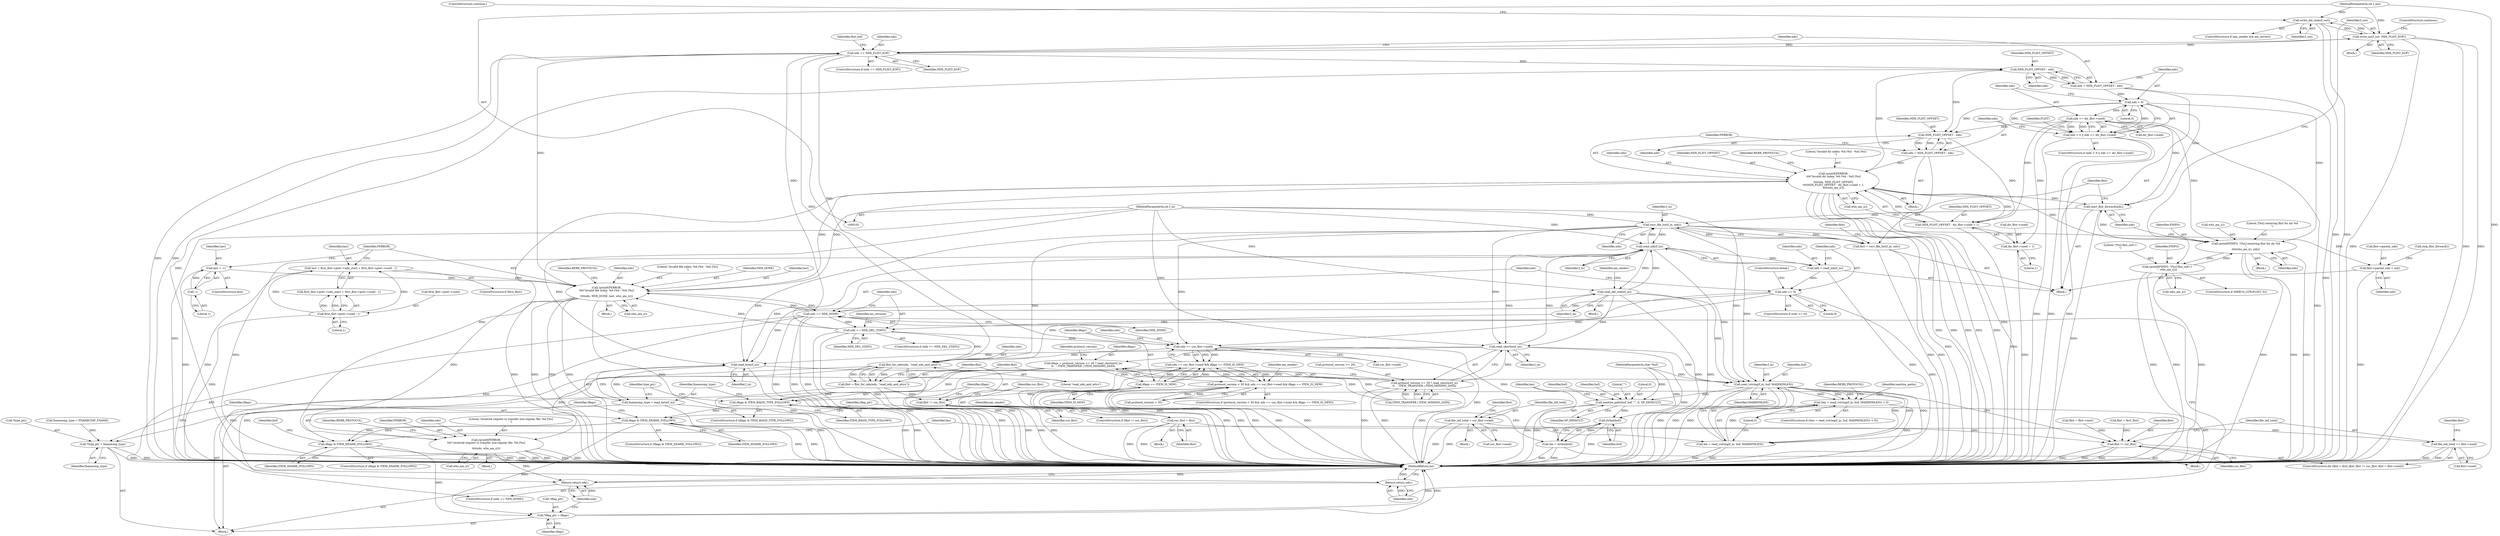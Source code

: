digraph "0_samba_70aeb5fddd1b2f8e143276f8d5a085db16c593b9@API" {
"1000151" [label="(Call,write_del_stats(f_out))"];
"1000208" [label="(Call,write_int(f_out, NDX_FLIST_EOF))"];
"1000151" [label="(Call,write_del_stats(f_out))"];
"1000104" [label="(MethodParameterIn,int f_out)"];
"1000193" [label="(Call,ndx == NDX_FLIST_EOF)"];
"1000183" [label="(Call,rprintf(FERROR,\n\t\t\t\t\"Invalid file index: %d (%d - %d) [%s]\n\",\n\t\t\t\tndx, NDX_DONE, last, who_am_i()))"];
"1000233" [label="(Call,rprintf(FERROR,\n\t\t\t\t\"Invalid dir index: %d (%d - %d) [%s]\n\",\n\t\t\t\tndx, NDX_FLIST_OFFSET,\n\t\t\t\tNDX_FLIST_OFFSET - dir_flist->used + 1,\n\t\t\t\twho_am_i()))"];
"1000228" [label="(Call,ndx = NDX_FLIST_OFFSET - ndx)"];
"1000230" [label="(Call,NDX_FLIST_OFFSET - ndx)"];
"1000214" [label="(Call,NDX_FLIST_OFFSET - ndx)"];
"1000222" [label="(Call,ndx >= dir_flist->used)"];
"1000219" [label="(Call,ndx < 0)"];
"1000212" [label="(Call,ndx = NDX_FLIST_OFFSET - ndx)"];
"1000238" [label="(Call,NDX_FLIST_OFFSET - dir_flist->used + 1)"];
"1000141" [label="(Call,ndx == NDX_DEL_STATS)"];
"1000135" [label="(Call,ndx == NDX_DONE)"];
"1000130" [label="(Call,ndx >= 0)"];
"1000125" [label="(Call,ndx = read_ndx(f_in))"];
"1000127" [label="(Call,read_ndx(f_in))"];
"1000262" [label="(Call,recv_file_list(f_in, ndx))"];
"1000103" [label="(MethodParameterIn,int f_in)"];
"1000258" [label="(Call,start_flist_forward(ndx))"];
"1000253" [label="(Call,rprintf(FINFO, \"[%s] receiving flist for dir %d\n\",\n\t\t\t\twho_am_i(), ndx))"];
"1000204" [label="(Call,rprintf(FINFO, \"[%s] flist_eof=1\n\", who_am_i()))"];
"1000277" [label="(Call,read_shortint(f_in))"];
"1000145" [label="(Call,read_del_stats(f_in))"];
"1000163" [label="(Call,last = first_flist->prev->ndx_start + first_flist->prev->used - 1)"];
"1000171" [label="(Call,first_flist->prev->used - 1)"];
"1000179" [label="(Call,last = -1)"];
"1000181" [label="(Call,-1)"];
"1000218" [label="(Call,ndx < 0 || ndx >= dir_flist->used)"];
"1000138" [label="(Return,return ndx;)"];
"1000288" [label="(Call,ndx == cur_flist->used)"];
"1000287" [label="(Call,ndx == cur_flist->used && iflags == ITEM_IS_NEW)"];
"1000283" [label="(Call,protocol_version < 30 && ndx == cur_flist->used && iflags == ITEM_IS_NEW)"];
"1000306" [label="(Call,flist_for_ndx(ndx, \"read_ndx_and_attrs\"))"];
"1000304" [label="(Call,flist = flist_for_ndx(ndx, \"read_ndx_and_attrs\"))"];
"1000310" [label="(Call,flist != cur_flist)"];
"1000314" [label="(Call,cur_flist = flist)"];
"1000329" [label="(Call,flist != cur_flist)"];
"1000398" [label="(Call,rprintf(FERROR,\n\t\t\t\t\"received request to transfer non-regular file: %d [%s]\n\",\n\t\t\t\tndx, who_am_i()))"];
"1000409" [label="(Return,return ndx;)"];
"1000320" [label="(Call,file_old_total = cur_flist->used)"];
"1000337" [label="(Call,file_old_total += flist->used)"];
"1000271" [label="(Call,iflags = protocol_version >= 29 ? read_shortint(f_in)\n\t\t   : ITEM_TRANSFER | ITEM_MISSING_DATA)"];
"1000293" [label="(Call,iflags == ITEM_IS_NEW)"];
"1000343" [label="(Call,iflags & ITEM_BASIS_TYPE_FOLLOWS)"];
"1000355" [label="(Call,iflags & ITEM_XNAME_FOLLOWS)"];
"1000360" [label="(Call,iflags & ITEM_XNAME_FOLLOWS)"];
"1000405" [label="(Call,*iflag_ptr = iflags)"];
"1000273" [label="(Call,protocol_version >= 29 ? read_shortint(f_in)\n\t\t   : ITEM_TRANSFER | ITEM_MISSING_DATA)"];
"1000348" [label="(Call,read_byte(f_in))"];
"1000346" [label="(Call,fnamecmp_type = read_byte(f_in))"];
"1000350" [label="(Call,*type_ptr = fnamecmp_type)"];
"1000368" [label="(Call,read_vstring(f_in, buf, MAXPATHLEN))"];
"1000365" [label="(Call,(len = read_vstring(f_in, buf, MAXPATHLEN)) < 0)"];
"1000366" [label="(Call,len = read_vstring(f_in, buf, MAXPATHLEN))"];
"1000378" [label="(Call,sanitize_path(buf, buf, \"\", 0, SP_DEFAULT))"];
"1000386" [label="(Call,strlen(buf))"];
"1000384" [label="(Call,len = strlen(buf))"];
"1000260" [label="(Call,flist = recv_file_list(f_in, ndx))"];
"1000265" [label="(Call,flist->parent_ndx = ndx)"];
"1000240" [label="(Call,dir_flist->used + 1)"];
"1000321" [label="(Identifier,file_old_total)"];
"1000222" [label="(Call,ndx >= dir_flist->used)"];
"1000410" [label="(Identifier,ndx)"];
"1000273" [label="(Call,protocol_version >= 29 ? read_shortint(f_in)\n\t\t   : ITEM_TRANSFER | ITEM_MISSING_DATA)"];
"1000188" [label="(Identifier,last)"];
"1000312" [label="(Identifier,cur_flist)"];
"1000240" [label="(Call,dir_flist->used + 1)"];
"1000364" [label="(ControlStructure,if ((len = read_vstring(f_in, buf, MAXPATHLEN)) < 0))"];
"1000192" [label="(ControlStructure,if (ndx == NDX_FLIST_EOF))"];
"1000354" [label="(ControlStructure,if (iflags & ITEM_XNAME_FOLLOWS))"];
"1000183" [label="(Call,rprintf(FERROR,\n\t\t\t\t\"Invalid file index: %d (%d - %d) [%s]\n\",\n\t\t\t\tndx, NDX_DONE, last, who_am_i()))"];
"1000381" [label="(Literal,\"\")"];
"1000266" [label="(Call,flist->parent_ndx)"];
"1000262" [label="(Call,recv_file_list(f_in, ndx))"];
"1000371" [label="(Identifier,MAXPATHLEN)"];
"1000205" [label="(Identifier,FINFO)"];
"1000219" [label="(Call,ndx < 0)"];
"1000347" [label="(Identifier,fnamecmp_type)"];
"1000310" [label="(Call,flist != cur_flist)"];
"1000194" [label="(Identifier,ndx)"];
"1000186" [label="(Identifier,ndx)"];
"1000235" [label="(Literal,\"Invalid dir index: %d (%d - %d) [%s]\n\")"];
"1000125" [label="(Call,ndx = read_ndx(f_in))"];
"1000109" [label="(Block,)"];
"1000285" [label="(Identifier,protocol_version)"];
"1000369" [label="(Identifier,f_in)"];
"1000257" [label="(Identifier,ndx)"];
"1000327" [label="(Identifier,flist)"];
"1000231" [label="(Identifier,NDX_FLIST_OFFSET)"];
"1000208" [label="(Call,write_int(f_out, NDX_FLIST_EOF))"];
"1000133" [label="(ControlStructure,break;)"];
"1000270" [label="(Call,stop_flist_forward())"];
"1000134" [label="(ControlStructure,if (ndx == NDX_DONE))"];
"1000309" [label="(ControlStructure,if (flist != cur_flist))"];
"1000140" [label="(ControlStructure,if (ndx == NDX_DEL_STATS))"];
"1000128" [label="(Identifier,f_in)"];
"1000350" [label="(Call,*type_ptr = fnamecmp_type)"];
"1000227" [label="(Block,)"];
"1000287" [label="(Call,ndx == cur_flist->used && iflags == ITEM_IS_NEW)"];
"1000172" [label="(Call,first_flist->prev->used)"];
"1000271" [label="(Call,iflags = protocol_version >= 29 ? read_shortint(f_in)\n\t\t   : ITEM_TRANSFER | ITEM_MISSING_DATA)"];
"1000290" [label="(Call,cur_flist->used)"];
"1000311" [label="(Identifier,flist)"];
"1000211" [label="(ControlStructure,continue;)"];
"1000256" [label="(Call,who_am_i())"];
"1000143" [label="(Identifier,NDX_DEL_STATS)"];
"1000230" [label="(Call,NDX_FLIST_OFFSET - ndx)"];
"1000407" [label="(Identifier,iflag_ptr)"];
"1000250" [label="(Identifier,FLIST)"];
"1000406" [label="(Call,*iflag_ptr)"];
"1000232" [label="(Identifier,ndx)"];
"1000352" [label="(Identifier,type_ptr)"];
"1000132" [label="(Literal,0)"];
"1000356" [label="(Identifier,iflags)"];
"1000304" [label="(Call,flist = flist_for_ndx(ndx, \"read_ndx_and_attrs\"))"];
"1000314" [label="(Call,cur_flist = flist)"];
"1000355" [label="(Call,iflags & ITEM_XNAME_FOLLOWS)"];
"1000293" [label="(Call,iflags == ITEM_IS_NEW)"];
"1000374" [label="(Identifier,RERR_PROTOCOL)"];
"1000131" [label="(Identifier,ndx)"];
"1000372" [label="(Literal,0)"];
"1000258" [label="(Call,start_flist_forward(ndx))"];
"1000368" [label="(Call,read_vstring(f_in, buf, MAXPATHLEN))"];
"1000180" [label="(Identifier,last)"];
"1000282" [label="(ControlStructure,if (protocol_version < 30 && ndx == cur_flist->used && iflags == ITEM_IS_NEW))"];
"1000127" [label="(Call,read_ndx(f_in))"];
"1000263" [label="(Identifier,f_in)"];
"1000239" [label="(Identifier,NDX_FLIST_OFFSET)"];
"1000331" [label="(Identifier,cur_flist)"];
"1000269" [label="(Identifier,ndx)"];
"1000241" [label="(Call,dir_flist->used)"];
"1000151" [label="(Call,write_del_stats(f_out))"];
"1000377" [label="(Block,)"];
"1000255" [label="(Literal,\"[%s] receiving flist for dir %d\n\")"];
"1000404" [label="(Identifier,RERR_PROTOCOL)"];
"1000333" [label="(Identifier,flist)"];
"1000359" [label="(ControlStructure,if (iflags & ITEM_XNAME_FOLLOWS))"];
"1000200" [label="(ControlStructure,if (DEBUG_GTE(FLIST, 3)))"];
"1000320" [label="(Call,file_old_total = cur_flist->used)"];
"1000382" [label="(Literal,0)"];
"1000318" [label="(Identifier,am_sender)"];
"1000343" [label="(Call,iflags & ITEM_BASIS_TYPE_FOLLOWS)"];
"1000316" [label="(Identifier,flist)"];
"1000348" [label="(Call,read_byte(f_in))"];
"1000289" [label="(Identifier,ndx)"];
"1000380" [label="(Identifier,buf)"];
"1000384" [label="(Call,len = strlen(buf))"];
"1000387" [label="(Identifier,buf)"];
"1000181" [label="(Call,-1)"];
"1000223" [label="(Identifier,ndx)"];
"1000322" [label="(Call,cur_flist->used)"];
"1000185" [label="(Literal,\"Invalid file index: %d (%d - %d) [%s]\n\")"];
"1000137" [label="(Identifier,NDX_DONE)"];
"1000274" [label="(Call,protocol_version >= 29)"];
"1000117" [label="(Call,fnamecmp_type = FNAMECMP_FNAME)"];
"1000370" [label="(Identifier,buf)"];
"1000135" [label="(Call,ndx == NDX_DONE)"];
"1000217" [label="(ControlStructure,if (ndx < 0 || ndx >= dir_flist->used))"];
"1000204" [label="(Call,rprintf(FINFO, \"[%s] flist_eof=1\n\", who_am_i()))"];
"1000294" [label="(Identifier,iflags)"];
"1000165" [label="(Call,first_flist->prev->ndx_start + first_flist->prev->used - 1)"];
"1000215" [label="(Identifier,NDX_FLIST_OFFSET)"];
"1000104" [label="(MethodParameterIn,int f_out)"];
"1000308" [label="(Literal,\"read_ndx_and_attrs\")"];
"1000164" [label="(Identifier,last)"];
"1000171" [label="(Call,first_flist->prev->used - 1)"];
"1000361" [label="(Identifier,iflags)"];
"1000267" [label="(Identifier,flist)"];
"1000366" [label="(Call,len = read_vstring(f_in, buf, MAXPATHLEN))"];
"1000163" [label="(Call,last = first_flist->prev->ndx_start + first_flist->prev->used - 1)"];
"1000342" [label="(ControlStructure,if (iflags & ITEM_BASIS_TYPE_FOLLOWS))"];
"1000288" [label="(Call,ndx == cur_flist->used)"];
"1000147" [label="(ControlStructure,if (am_sender && am_server))"];
"1000177" [label="(Literal,1)"];
"1000284" [label="(Call,protocol_version < 30)"];
"1000216" [label="(Identifier,ndx)"];
"1000149" [label="(Identifier,am_sender)"];
"1000399" [label="(Identifier,FERROR)"];
"1000401" [label="(Identifier,ndx)"];
"1000233" [label="(Call,rprintf(FERROR,\n\t\t\t\t\"Invalid dir index: %d (%d - %d) [%s]\n\",\n\t\t\t\tndx, NDX_FLIST_OFFSET,\n\t\t\t\tNDX_FLIST_OFFSET - dir_flist->used + 1,\n\t\t\t\twho_am_i()))"];
"1000306" [label="(Call,flist_for_ndx(ndx, \"read_ndx_and_attrs\"))"];
"1000402" [label="(Call,who_am_i())"];
"1000238" [label="(Call,NDX_FLIST_OFFSET - dir_flist->used + 1)"];
"1000244" [label="(Literal,1)"];
"1000349" [label="(Identifier,f_in)"];
"1000411" [label="(MethodReturn,int)"];
"1000398" [label="(Call,rprintf(FERROR,\n\t\t\t\t\"received request to transfer non-regular file: %d [%s]\n\",\n\t\t\t\tndx, who_am_i()))"];
"1000254" [label="(Identifier,FINFO)"];
"1000400" [label="(Literal,\"received request to transfer non-regular file: %d [%s]\n\")"];
"1000144" [label="(Block,)"];
"1000129" [label="(ControlStructure,if (ndx >= 0))"];
"1000353" [label="(Identifier,fnamecmp_type)"];
"1000193" [label="(Call,ndx == NDX_FLIST_EOF)"];
"1000178" [label="(ControlStructure,else)"];
"1000346" [label="(Call,fnamecmp_type = read_byte(f_in))"];
"1000124" [label="(Block,)"];
"1000138" [label="(Return,return ndx;)"];
"1000272" [label="(Identifier,iflags)"];
"1000142" [label="(Identifier,ndx)"];
"1000261" [label="(Identifier,flist)"];
"1000379" [label="(Identifier,buf)"];
"1000295" [label="(Identifier,ITEM_IS_NEW)"];
"1000329" [label="(Call,flist != cur_flist)"];
"1000298" [label="(Identifier,am_sender)"];
"1000360" [label="(Call,iflags & ITEM_XNAME_FOLLOWS)"];
"1000206" [label="(Literal,\"[%s] flist_eof=1\n\")"];
"1000330" [label="(Identifier,flist)"];
"1000408" [label="(Identifier,iflags)"];
"1000283" [label="(Call,protocol_version < 30 && ndx == cur_flist->used && iflags == ITEM_IS_NEW)"];
"1000210" [label="(Identifier,NDX_FLIST_EOF)"];
"1000236" [label="(Identifier,ndx)"];
"1000264" [label="(Identifier,ndx)"];
"1000278" [label="(Identifier,f_in)"];
"1000161" [label="(ControlStructure,if (first_flist))"];
"1000139" [label="(Identifier,ndx)"];
"1000253" [label="(Call,rprintf(FINFO, \"[%s] receiving flist for dir %d\n\",\n\t\t\t\twho_am_i(), ndx))"];
"1000305" [label="(Identifier,flist)"];
"1000365" [label="(Call,(len = read_vstring(f_in, buf, MAXPATHLEN)) < 0)"];
"1000319" [label="(Block,)"];
"1000145" [label="(Call,read_del_stats(f_in))"];
"1000265" [label="(Call,flist->parent_ndx = ndx)"];
"1000307" [label="(Identifier,ndx)"];
"1000220" [label="(Identifier,ndx)"];
"1000357" [label="(Identifier,ITEM_XNAME_FOLLOWS)"];
"1000245" [label="(Call,who_am_i())"];
"1000153" [label="(ControlStructure,continue;)"];
"1000103" [label="(MethodParameterIn,int f_in)"];
"1000313" [label="(Block,)"];
"1000383" [label="(Identifier,SP_DEFAULT)"];
"1000209" [label="(Identifier,f_out)"];
"1000157" [label="(Identifier,inc_recurse)"];
"1000234" [label="(Identifier,FERROR)"];
"1000337" [label="(Call,file_old_total += flist->used)"];
"1000136" [label="(Identifier,ndx)"];
"1000107" [label="(MethodParameterIn,char *buf)"];
"1000326" [label="(Call,flist = first_flist)"];
"1000385" [label="(Identifier,len)"];
"1000252" [label="(Block,)"];
"1000187" [label="(Identifier,NDX_DONE)"];
"1000212" [label="(Call,ndx = NDX_FLIST_OFFSET - ndx)"];
"1000126" [label="(Identifier,ndx)"];
"1000159" [label="(Block,)"];
"1000367" [label="(Identifier,len)"];
"1000378" [label="(Call,sanitize_path(buf, buf, \"\", 0, SP_DEFAULT))"];
"1000184" [label="(Identifier,FERROR)"];
"1000345" [label="(Identifier,ITEM_BASIS_TYPE_FOLLOWS)"];
"1000218" [label="(Call,ndx < 0 || ndx >= dir_flist->used)"];
"1000207" [label="(Call,who_am_i())"];
"1000214" [label="(Call,NDX_FLIST_OFFSET - ndx)"];
"1000221" [label="(Literal,0)"];
"1000344" [label="(Identifier,iflags)"];
"1000315" [label="(Identifier,cur_flist)"];
"1000229" [label="(Identifier,ndx)"];
"1000237" [label="(Identifier,NDX_FLIST_OFFSET)"];
"1000152" [label="(Identifier,f_out)"];
"1000196" [label="(Block,)"];
"1000228" [label="(Call,ndx = NDX_FLIST_OFFSET - ndx)"];
"1000189" [label="(Call,who_am_i())"];
"1000409" [label="(Return,return ndx;)"];
"1000195" [label="(Identifier,NDX_FLIST_EOF)"];
"1000405" [label="(Call,*iflag_ptr = iflags)"];
"1000141" [label="(Call,ndx == NDX_DEL_STATS)"];
"1000351" [label="(Call,*type_ptr)"];
"1000247" [label="(Identifier,RERR_PROTOCOL)"];
"1000259" [label="(Identifier,ndx)"];
"1000386" [label="(Call,strlen(buf))"];
"1000362" [label="(Identifier,ITEM_XNAME_FOLLOWS)"];
"1000182" [label="(Literal,1)"];
"1000325" [label="(ControlStructure,for (flist = first_flist; flist != cur_flist; flist = flist->next))"];
"1000224" [label="(Call,dir_flist->used)"];
"1000198" [label="(Identifier,flist_eof)"];
"1000332" [label="(Call,flist = flist->next)"];
"1000279" [label="(Call,ITEM_TRANSFER | ITEM_MISSING_DATA)"];
"1000191" [label="(Identifier,RERR_PROTOCOL)"];
"1000179" [label="(Call,last = -1)"];
"1000392" [label="(Identifier,buf)"];
"1000339" [label="(Call,flist->used)"];
"1000130" [label="(Call,ndx >= 0)"];
"1000338" [label="(Identifier,file_old_total)"];
"1000146" [label="(Identifier,f_in)"];
"1000260" [label="(Call,flist = recv_file_list(f_in, ndx))"];
"1000213" [label="(Identifier,ndx)"];
"1000389" [label="(Block,)"];
"1000376" [label="(Identifier,sanitize_paths)"];
"1000277" [label="(Call,read_shortint(f_in))"];
"1000151" -> "1000147"  [label="AST: "];
"1000151" -> "1000152"  [label="CFG: "];
"1000152" -> "1000151"  [label="AST: "];
"1000153" -> "1000151"  [label="CFG: "];
"1000151" -> "1000411"  [label="DDG: "];
"1000151" -> "1000411"  [label="DDG: "];
"1000208" -> "1000151"  [label="DDG: "];
"1000104" -> "1000151"  [label="DDG: "];
"1000151" -> "1000208"  [label="DDG: "];
"1000208" -> "1000196"  [label="AST: "];
"1000208" -> "1000210"  [label="CFG: "];
"1000209" -> "1000208"  [label="AST: "];
"1000210" -> "1000208"  [label="AST: "];
"1000211" -> "1000208"  [label="CFG: "];
"1000208" -> "1000411"  [label="DDG: "];
"1000208" -> "1000411"  [label="DDG: "];
"1000208" -> "1000411"  [label="DDG: "];
"1000208" -> "1000193"  [label="DDG: "];
"1000104" -> "1000208"  [label="DDG: "];
"1000193" -> "1000208"  [label="DDG: "];
"1000104" -> "1000102"  [label="AST: "];
"1000104" -> "1000411"  [label="DDG: "];
"1000193" -> "1000192"  [label="AST: "];
"1000193" -> "1000195"  [label="CFG: "];
"1000194" -> "1000193"  [label="AST: "];
"1000195" -> "1000193"  [label="AST: "];
"1000198" -> "1000193"  [label="CFG: "];
"1000213" -> "1000193"  [label="CFG: "];
"1000193" -> "1000411"  [label="DDG: "];
"1000193" -> "1000411"  [label="DDG: "];
"1000183" -> "1000193"  [label="DDG: "];
"1000141" -> "1000193"  [label="DDG: "];
"1000193" -> "1000214"  [label="DDG: "];
"1000193" -> "1000288"  [label="DDG: "];
"1000193" -> "1000306"  [label="DDG: "];
"1000183" -> "1000159"  [label="AST: "];
"1000183" -> "1000189"  [label="CFG: "];
"1000184" -> "1000183"  [label="AST: "];
"1000185" -> "1000183"  [label="AST: "];
"1000186" -> "1000183"  [label="AST: "];
"1000187" -> "1000183"  [label="AST: "];
"1000188" -> "1000183"  [label="AST: "];
"1000189" -> "1000183"  [label="AST: "];
"1000191" -> "1000183"  [label="CFG: "];
"1000183" -> "1000411"  [label="DDG: "];
"1000183" -> "1000411"  [label="DDG: "];
"1000183" -> "1000411"  [label="DDG: "];
"1000183" -> "1000411"  [label="DDG: "];
"1000183" -> "1000411"  [label="DDG: "];
"1000183" -> "1000135"  [label="DDG: "];
"1000233" -> "1000183"  [label="DDG: "];
"1000141" -> "1000183"  [label="DDG: "];
"1000135" -> "1000183"  [label="DDG: "];
"1000163" -> "1000183"  [label="DDG: "];
"1000179" -> "1000183"  [label="DDG: "];
"1000183" -> "1000233"  [label="DDG: "];
"1000183" -> "1000398"  [label="DDG: "];
"1000233" -> "1000227"  [label="AST: "];
"1000233" -> "1000245"  [label="CFG: "];
"1000234" -> "1000233"  [label="AST: "];
"1000235" -> "1000233"  [label="AST: "];
"1000236" -> "1000233"  [label="AST: "];
"1000237" -> "1000233"  [label="AST: "];
"1000238" -> "1000233"  [label="AST: "];
"1000245" -> "1000233"  [label="AST: "];
"1000247" -> "1000233"  [label="CFG: "];
"1000233" -> "1000411"  [label="DDG: "];
"1000233" -> "1000411"  [label="DDG: "];
"1000233" -> "1000411"  [label="DDG: "];
"1000233" -> "1000411"  [label="DDG: "];
"1000233" -> "1000411"  [label="DDG: "];
"1000233" -> "1000214"  [label="DDG: "];
"1000228" -> "1000233"  [label="DDG: "];
"1000238" -> "1000233"  [label="DDG: "];
"1000238" -> "1000233"  [label="DDG: "];
"1000233" -> "1000253"  [label="DDG: "];
"1000233" -> "1000258"  [label="DDG: "];
"1000233" -> "1000398"  [label="DDG: "];
"1000228" -> "1000227"  [label="AST: "];
"1000228" -> "1000230"  [label="CFG: "];
"1000229" -> "1000228"  [label="AST: "];
"1000230" -> "1000228"  [label="AST: "];
"1000234" -> "1000228"  [label="CFG: "];
"1000228" -> "1000411"  [label="DDG: "];
"1000230" -> "1000228"  [label="DDG: "];
"1000230" -> "1000228"  [label="DDG: "];
"1000230" -> "1000232"  [label="CFG: "];
"1000231" -> "1000230"  [label="AST: "];
"1000232" -> "1000230"  [label="AST: "];
"1000214" -> "1000230"  [label="DDG: "];
"1000222" -> "1000230"  [label="DDG: "];
"1000219" -> "1000230"  [label="DDG: "];
"1000230" -> "1000238"  [label="DDG: "];
"1000214" -> "1000212"  [label="AST: "];
"1000214" -> "1000216"  [label="CFG: "];
"1000215" -> "1000214"  [label="AST: "];
"1000216" -> "1000214"  [label="AST: "];
"1000212" -> "1000214"  [label="CFG: "];
"1000214" -> "1000411"  [label="DDG: "];
"1000214" -> "1000212"  [label="DDG: "];
"1000214" -> "1000212"  [label="DDG: "];
"1000222" -> "1000218"  [label="AST: "];
"1000222" -> "1000224"  [label="CFG: "];
"1000223" -> "1000222"  [label="AST: "];
"1000224" -> "1000222"  [label="AST: "];
"1000218" -> "1000222"  [label="CFG: "];
"1000222" -> "1000411"  [label="DDG: "];
"1000222" -> "1000218"  [label="DDG: "];
"1000222" -> "1000218"  [label="DDG: "];
"1000219" -> "1000222"  [label="DDG: "];
"1000222" -> "1000238"  [label="DDG: "];
"1000222" -> "1000240"  [label="DDG: "];
"1000222" -> "1000253"  [label="DDG: "];
"1000222" -> "1000258"  [label="DDG: "];
"1000219" -> "1000218"  [label="AST: "];
"1000219" -> "1000221"  [label="CFG: "];
"1000220" -> "1000219"  [label="AST: "];
"1000221" -> "1000219"  [label="AST: "];
"1000223" -> "1000219"  [label="CFG: "];
"1000218" -> "1000219"  [label="CFG: "];
"1000219" -> "1000218"  [label="DDG: "];
"1000219" -> "1000218"  [label="DDG: "];
"1000212" -> "1000219"  [label="DDG: "];
"1000219" -> "1000253"  [label="DDG: "];
"1000219" -> "1000258"  [label="DDG: "];
"1000212" -> "1000124"  [label="AST: "];
"1000213" -> "1000212"  [label="AST: "];
"1000220" -> "1000212"  [label="CFG: "];
"1000212" -> "1000411"  [label="DDG: "];
"1000238" -> "1000240"  [label="CFG: "];
"1000239" -> "1000238"  [label="AST: "];
"1000240" -> "1000238"  [label="AST: "];
"1000245" -> "1000238"  [label="CFG: "];
"1000238" -> "1000411"  [label="DDG: "];
"1000141" -> "1000140"  [label="AST: "];
"1000141" -> "1000143"  [label="CFG: "];
"1000142" -> "1000141"  [label="AST: "];
"1000143" -> "1000141"  [label="AST: "];
"1000146" -> "1000141"  [label="CFG: "];
"1000157" -> "1000141"  [label="CFG: "];
"1000141" -> "1000411"  [label="DDG: "];
"1000141" -> "1000411"  [label="DDG: "];
"1000135" -> "1000141"  [label="DDG: "];
"1000141" -> "1000288"  [label="DDG: "];
"1000141" -> "1000306"  [label="DDG: "];
"1000135" -> "1000134"  [label="AST: "];
"1000135" -> "1000137"  [label="CFG: "];
"1000136" -> "1000135"  [label="AST: "];
"1000137" -> "1000135"  [label="AST: "];
"1000139" -> "1000135"  [label="CFG: "];
"1000142" -> "1000135"  [label="CFG: "];
"1000135" -> "1000411"  [label="DDG: "];
"1000135" -> "1000411"  [label="DDG: "];
"1000135" -> "1000411"  [label="DDG: "];
"1000130" -> "1000135"  [label="DDG: "];
"1000135" -> "1000138"  [label="DDG: "];
"1000130" -> "1000129"  [label="AST: "];
"1000130" -> "1000132"  [label="CFG: "];
"1000131" -> "1000130"  [label="AST: "];
"1000132" -> "1000130"  [label="AST: "];
"1000133" -> "1000130"  [label="CFG: "];
"1000136" -> "1000130"  [label="CFG: "];
"1000130" -> "1000411"  [label="DDG: "];
"1000125" -> "1000130"  [label="DDG: "];
"1000130" -> "1000288"  [label="DDG: "];
"1000130" -> "1000306"  [label="DDG: "];
"1000125" -> "1000124"  [label="AST: "];
"1000125" -> "1000127"  [label="CFG: "];
"1000126" -> "1000125"  [label="AST: "];
"1000127" -> "1000125"  [label="AST: "];
"1000131" -> "1000125"  [label="CFG: "];
"1000125" -> "1000411"  [label="DDG: "];
"1000127" -> "1000125"  [label="DDG: "];
"1000127" -> "1000128"  [label="CFG: "];
"1000128" -> "1000127"  [label="AST: "];
"1000127" -> "1000411"  [label="DDG: "];
"1000262" -> "1000127"  [label="DDG: "];
"1000277" -> "1000127"  [label="DDG: "];
"1000145" -> "1000127"  [label="DDG: "];
"1000103" -> "1000127"  [label="DDG: "];
"1000127" -> "1000145"  [label="DDG: "];
"1000127" -> "1000262"  [label="DDG: "];
"1000127" -> "1000277"  [label="DDG: "];
"1000127" -> "1000348"  [label="DDG: "];
"1000127" -> "1000368"  [label="DDG: "];
"1000262" -> "1000260"  [label="AST: "];
"1000262" -> "1000264"  [label="CFG: "];
"1000263" -> "1000262"  [label="AST: "];
"1000264" -> "1000262"  [label="AST: "];
"1000260" -> "1000262"  [label="CFG: "];
"1000262" -> "1000411"  [label="DDG: "];
"1000262" -> "1000260"  [label="DDG: "];
"1000262" -> "1000260"  [label="DDG: "];
"1000103" -> "1000262"  [label="DDG: "];
"1000258" -> "1000262"  [label="DDG: "];
"1000262" -> "1000265"  [label="DDG: "];
"1000262" -> "1000277"  [label="DDG: "];
"1000262" -> "1000288"  [label="DDG: "];
"1000262" -> "1000306"  [label="DDG: "];
"1000262" -> "1000348"  [label="DDG: "];
"1000262" -> "1000368"  [label="DDG: "];
"1000103" -> "1000102"  [label="AST: "];
"1000103" -> "1000411"  [label="DDG: "];
"1000103" -> "1000145"  [label="DDG: "];
"1000103" -> "1000277"  [label="DDG: "];
"1000103" -> "1000348"  [label="DDG: "];
"1000103" -> "1000368"  [label="DDG: "];
"1000258" -> "1000124"  [label="AST: "];
"1000258" -> "1000259"  [label="CFG: "];
"1000259" -> "1000258"  [label="AST: "];
"1000261" -> "1000258"  [label="CFG: "];
"1000258" -> "1000411"  [label="DDG: "];
"1000253" -> "1000258"  [label="DDG: "];
"1000253" -> "1000252"  [label="AST: "];
"1000253" -> "1000257"  [label="CFG: "];
"1000254" -> "1000253"  [label="AST: "];
"1000255" -> "1000253"  [label="AST: "];
"1000256" -> "1000253"  [label="AST: "];
"1000257" -> "1000253"  [label="AST: "];
"1000259" -> "1000253"  [label="CFG: "];
"1000253" -> "1000411"  [label="DDG: "];
"1000253" -> "1000411"  [label="DDG: "];
"1000253" -> "1000411"  [label="DDG: "];
"1000253" -> "1000204"  [label="DDG: "];
"1000204" -> "1000253"  [label="DDG: "];
"1000204" -> "1000200"  [label="AST: "];
"1000204" -> "1000207"  [label="CFG: "];
"1000205" -> "1000204"  [label="AST: "];
"1000206" -> "1000204"  [label="AST: "];
"1000207" -> "1000204"  [label="AST: "];
"1000209" -> "1000204"  [label="CFG: "];
"1000204" -> "1000411"  [label="DDG: "];
"1000204" -> "1000411"  [label="DDG: "];
"1000204" -> "1000411"  [label="DDG: "];
"1000277" -> "1000273"  [label="AST: "];
"1000277" -> "1000278"  [label="CFG: "];
"1000278" -> "1000277"  [label="AST: "];
"1000273" -> "1000277"  [label="CFG: "];
"1000277" -> "1000411"  [label="DDG: "];
"1000277" -> "1000271"  [label="DDG: "];
"1000277" -> "1000273"  [label="DDG: "];
"1000145" -> "1000277"  [label="DDG: "];
"1000277" -> "1000348"  [label="DDG: "];
"1000277" -> "1000368"  [label="DDG: "];
"1000145" -> "1000144"  [label="AST: "];
"1000145" -> "1000146"  [label="CFG: "];
"1000146" -> "1000145"  [label="AST: "];
"1000149" -> "1000145"  [label="CFG: "];
"1000145" -> "1000411"  [label="DDG: "];
"1000145" -> "1000411"  [label="DDG: "];
"1000145" -> "1000348"  [label="DDG: "];
"1000145" -> "1000368"  [label="DDG: "];
"1000163" -> "1000161"  [label="AST: "];
"1000163" -> "1000165"  [label="CFG: "];
"1000164" -> "1000163"  [label="AST: "];
"1000165" -> "1000163"  [label="AST: "];
"1000184" -> "1000163"  [label="CFG: "];
"1000163" -> "1000411"  [label="DDG: "];
"1000171" -> "1000163"  [label="DDG: "];
"1000171" -> "1000163"  [label="DDG: "];
"1000171" -> "1000165"  [label="AST: "];
"1000171" -> "1000177"  [label="CFG: "];
"1000172" -> "1000171"  [label="AST: "];
"1000177" -> "1000171"  [label="AST: "];
"1000165" -> "1000171"  [label="CFG: "];
"1000171" -> "1000411"  [label="DDG: "];
"1000171" -> "1000165"  [label="DDG: "];
"1000171" -> "1000165"  [label="DDG: "];
"1000179" -> "1000178"  [label="AST: "];
"1000179" -> "1000181"  [label="CFG: "];
"1000180" -> "1000179"  [label="AST: "];
"1000181" -> "1000179"  [label="AST: "];
"1000184" -> "1000179"  [label="CFG: "];
"1000179" -> "1000411"  [label="DDG: "];
"1000181" -> "1000179"  [label="DDG: "];
"1000181" -> "1000182"  [label="CFG: "];
"1000182" -> "1000181"  [label="AST: "];
"1000218" -> "1000217"  [label="AST: "];
"1000229" -> "1000218"  [label="CFG: "];
"1000250" -> "1000218"  [label="CFG: "];
"1000218" -> "1000411"  [label="DDG: "];
"1000218" -> "1000411"  [label="DDG: "];
"1000218" -> "1000411"  [label="DDG: "];
"1000138" -> "1000134"  [label="AST: "];
"1000138" -> "1000139"  [label="CFG: "];
"1000139" -> "1000138"  [label="AST: "];
"1000411" -> "1000138"  [label="CFG: "];
"1000138" -> "1000411"  [label="DDG: "];
"1000139" -> "1000138"  [label="DDG: "];
"1000288" -> "1000287"  [label="AST: "];
"1000288" -> "1000290"  [label="CFG: "];
"1000289" -> "1000288"  [label="AST: "];
"1000290" -> "1000288"  [label="AST: "];
"1000294" -> "1000288"  [label="CFG: "];
"1000287" -> "1000288"  [label="CFG: "];
"1000288" -> "1000411"  [label="DDG: "];
"1000288" -> "1000287"  [label="DDG: "];
"1000288" -> "1000287"  [label="DDG: "];
"1000288" -> "1000306"  [label="DDG: "];
"1000288" -> "1000320"  [label="DDG: "];
"1000287" -> "1000283"  [label="AST: "];
"1000287" -> "1000293"  [label="CFG: "];
"1000293" -> "1000287"  [label="AST: "];
"1000283" -> "1000287"  [label="CFG: "];
"1000287" -> "1000411"  [label="DDG: "];
"1000287" -> "1000411"  [label="DDG: "];
"1000287" -> "1000283"  [label="DDG: "];
"1000287" -> "1000283"  [label="DDG: "];
"1000293" -> "1000287"  [label="DDG: "];
"1000293" -> "1000287"  [label="DDG: "];
"1000283" -> "1000282"  [label="AST: "];
"1000283" -> "1000284"  [label="CFG: "];
"1000284" -> "1000283"  [label="AST: "];
"1000298" -> "1000283"  [label="CFG: "];
"1000305" -> "1000283"  [label="CFG: "];
"1000283" -> "1000411"  [label="DDG: "];
"1000283" -> "1000411"  [label="DDG: "];
"1000283" -> "1000411"  [label="DDG: "];
"1000284" -> "1000283"  [label="DDG: "];
"1000284" -> "1000283"  [label="DDG: "];
"1000306" -> "1000304"  [label="AST: "];
"1000306" -> "1000308"  [label="CFG: "];
"1000307" -> "1000306"  [label="AST: "];
"1000308" -> "1000306"  [label="AST: "];
"1000304" -> "1000306"  [label="CFG: "];
"1000306" -> "1000411"  [label="DDG: "];
"1000306" -> "1000304"  [label="DDG: "];
"1000306" -> "1000304"  [label="DDG: "];
"1000306" -> "1000398"  [label="DDG: "];
"1000306" -> "1000409"  [label="DDG: "];
"1000304" -> "1000109"  [label="AST: "];
"1000305" -> "1000304"  [label="AST: "];
"1000311" -> "1000304"  [label="CFG: "];
"1000304" -> "1000411"  [label="DDG: "];
"1000304" -> "1000310"  [label="DDG: "];
"1000310" -> "1000309"  [label="AST: "];
"1000310" -> "1000312"  [label="CFG: "];
"1000311" -> "1000310"  [label="AST: "];
"1000312" -> "1000310"  [label="AST: "];
"1000315" -> "1000310"  [label="CFG: "];
"1000344" -> "1000310"  [label="CFG: "];
"1000310" -> "1000411"  [label="DDG: "];
"1000310" -> "1000411"  [label="DDG: "];
"1000310" -> "1000411"  [label="DDG: "];
"1000310" -> "1000314"  [label="DDG: "];
"1000314" -> "1000313"  [label="AST: "];
"1000314" -> "1000316"  [label="CFG: "];
"1000315" -> "1000314"  [label="AST: "];
"1000316" -> "1000314"  [label="AST: "];
"1000318" -> "1000314"  [label="CFG: "];
"1000314" -> "1000411"  [label="DDG: "];
"1000314" -> "1000411"  [label="DDG: "];
"1000314" -> "1000329"  [label="DDG: "];
"1000329" -> "1000325"  [label="AST: "];
"1000329" -> "1000331"  [label="CFG: "];
"1000330" -> "1000329"  [label="AST: "];
"1000331" -> "1000329"  [label="AST: "];
"1000338" -> "1000329"  [label="CFG: "];
"1000344" -> "1000329"  [label="CFG: "];
"1000329" -> "1000411"  [label="DDG: "];
"1000329" -> "1000411"  [label="DDG: "];
"1000329" -> "1000411"  [label="DDG: "];
"1000332" -> "1000329"  [label="DDG: "];
"1000326" -> "1000329"  [label="DDG: "];
"1000398" -> "1000389"  [label="AST: "];
"1000398" -> "1000402"  [label="CFG: "];
"1000399" -> "1000398"  [label="AST: "];
"1000400" -> "1000398"  [label="AST: "];
"1000401" -> "1000398"  [label="AST: "];
"1000402" -> "1000398"  [label="AST: "];
"1000404" -> "1000398"  [label="CFG: "];
"1000398" -> "1000411"  [label="DDG: "];
"1000398" -> "1000411"  [label="DDG: "];
"1000398" -> "1000411"  [label="DDG: "];
"1000398" -> "1000411"  [label="DDG: "];
"1000398" -> "1000409"  [label="DDG: "];
"1000409" -> "1000109"  [label="AST: "];
"1000409" -> "1000410"  [label="CFG: "];
"1000410" -> "1000409"  [label="AST: "];
"1000411" -> "1000409"  [label="CFG: "];
"1000409" -> "1000411"  [label="DDG: "];
"1000410" -> "1000409"  [label="DDG: "];
"1000320" -> "1000319"  [label="AST: "];
"1000320" -> "1000322"  [label="CFG: "];
"1000321" -> "1000320"  [label="AST: "];
"1000322" -> "1000320"  [label="AST: "];
"1000327" -> "1000320"  [label="CFG: "];
"1000320" -> "1000411"  [label="DDG: "];
"1000320" -> "1000411"  [label="DDG: "];
"1000320" -> "1000337"  [label="DDG: "];
"1000337" -> "1000325"  [label="AST: "];
"1000337" -> "1000339"  [label="CFG: "];
"1000338" -> "1000337"  [label="AST: "];
"1000339" -> "1000337"  [label="AST: "];
"1000333" -> "1000337"  [label="CFG: "];
"1000337" -> "1000411"  [label="DDG: "];
"1000337" -> "1000411"  [label="DDG: "];
"1000271" -> "1000109"  [label="AST: "];
"1000271" -> "1000273"  [label="CFG: "];
"1000272" -> "1000271"  [label="AST: "];
"1000273" -> "1000271"  [label="AST: "];
"1000285" -> "1000271"  [label="CFG: "];
"1000271" -> "1000411"  [label="DDG: "];
"1000271" -> "1000411"  [label="DDG: "];
"1000279" -> "1000271"  [label="DDG: "];
"1000279" -> "1000271"  [label="DDG: "];
"1000271" -> "1000293"  [label="DDG: "];
"1000271" -> "1000343"  [label="DDG: "];
"1000293" -> "1000295"  [label="CFG: "];
"1000294" -> "1000293"  [label="AST: "];
"1000295" -> "1000293"  [label="AST: "];
"1000293" -> "1000411"  [label="DDG: "];
"1000293" -> "1000411"  [label="DDG: "];
"1000293" -> "1000343"  [label="DDG: "];
"1000343" -> "1000342"  [label="AST: "];
"1000343" -> "1000345"  [label="CFG: "];
"1000344" -> "1000343"  [label="AST: "];
"1000345" -> "1000343"  [label="AST: "];
"1000347" -> "1000343"  [label="CFG: "];
"1000352" -> "1000343"  [label="CFG: "];
"1000343" -> "1000411"  [label="DDG: "];
"1000343" -> "1000411"  [label="DDG: "];
"1000343" -> "1000355"  [label="DDG: "];
"1000355" -> "1000354"  [label="AST: "];
"1000355" -> "1000357"  [label="CFG: "];
"1000356" -> "1000355"  [label="AST: "];
"1000357" -> "1000355"  [label="AST: "];
"1000361" -> "1000355"  [label="CFG: "];
"1000407" -> "1000355"  [label="CFG: "];
"1000355" -> "1000411"  [label="DDG: "];
"1000355" -> "1000411"  [label="DDG: "];
"1000355" -> "1000360"  [label="DDG: "];
"1000355" -> "1000360"  [label="DDG: "];
"1000355" -> "1000405"  [label="DDG: "];
"1000360" -> "1000359"  [label="AST: "];
"1000360" -> "1000362"  [label="CFG: "];
"1000361" -> "1000360"  [label="AST: "];
"1000362" -> "1000360"  [label="AST: "];
"1000367" -> "1000360"  [label="CFG: "];
"1000392" -> "1000360"  [label="CFG: "];
"1000360" -> "1000411"  [label="DDG: "];
"1000360" -> "1000411"  [label="DDG: "];
"1000360" -> "1000405"  [label="DDG: "];
"1000405" -> "1000109"  [label="AST: "];
"1000405" -> "1000408"  [label="CFG: "];
"1000406" -> "1000405"  [label="AST: "];
"1000408" -> "1000405"  [label="AST: "];
"1000410" -> "1000405"  [label="CFG: "];
"1000405" -> "1000411"  [label="DDG: "];
"1000405" -> "1000411"  [label="DDG: "];
"1000273" -> "1000279"  [label="CFG: "];
"1000274" -> "1000273"  [label="AST: "];
"1000279" -> "1000273"  [label="AST: "];
"1000273" -> "1000411"  [label="DDG: "];
"1000273" -> "1000411"  [label="DDG: "];
"1000273" -> "1000411"  [label="DDG: "];
"1000279" -> "1000273"  [label="DDG: "];
"1000279" -> "1000273"  [label="DDG: "];
"1000348" -> "1000346"  [label="AST: "];
"1000348" -> "1000349"  [label="CFG: "];
"1000349" -> "1000348"  [label="AST: "];
"1000346" -> "1000348"  [label="CFG: "];
"1000348" -> "1000411"  [label="DDG: "];
"1000348" -> "1000346"  [label="DDG: "];
"1000348" -> "1000368"  [label="DDG: "];
"1000346" -> "1000342"  [label="AST: "];
"1000347" -> "1000346"  [label="AST: "];
"1000352" -> "1000346"  [label="CFG: "];
"1000346" -> "1000411"  [label="DDG: "];
"1000346" -> "1000350"  [label="DDG: "];
"1000350" -> "1000109"  [label="AST: "];
"1000350" -> "1000353"  [label="CFG: "];
"1000351" -> "1000350"  [label="AST: "];
"1000353" -> "1000350"  [label="AST: "];
"1000356" -> "1000350"  [label="CFG: "];
"1000350" -> "1000411"  [label="DDG: "];
"1000350" -> "1000411"  [label="DDG: "];
"1000117" -> "1000350"  [label="DDG: "];
"1000368" -> "1000366"  [label="AST: "];
"1000368" -> "1000371"  [label="CFG: "];
"1000369" -> "1000368"  [label="AST: "];
"1000370" -> "1000368"  [label="AST: "];
"1000371" -> "1000368"  [label="AST: "];
"1000366" -> "1000368"  [label="CFG: "];
"1000368" -> "1000411"  [label="DDG: "];
"1000368" -> "1000411"  [label="DDG: "];
"1000368" -> "1000411"  [label="DDG: "];
"1000368" -> "1000365"  [label="DDG: "];
"1000368" -> "1000365"  [label="DDG: "];
"1000368" -> "1000365"  [label="DDG: "];
"1000368" -> "1000366"  [label="DDG: "];
"1000368" -> "1000366"  [label="DDG: "];
"1000368" -> "1000366"  [label="DDG: "];
"1000107" -> "1000368"  [label="DDG: "];
"1000368" -> "1000378"  [label="DDG: "];
"1000365" -> "1000364"  [label="AST: "];
"1000365" -> "1000372"  [label="CFG: "];
"1000366" -> "1000365"  [label="AST: "];
"1000372" -> "1000365"  [label="AST: "];
"1000374" -> "1000365"  [label="CFG: "];
"1000376" -> "1000365"  [label="CFG: "];
"1000365" -> "1000411"  [label="DDG: "];
"1000366" -> "1000365"  [label="DDG: "];
"1000367" -> "1000366"  [label="AST: "];
"1000372" -> "1000366"  [label="CFG: "];
"1000366" -> "1000411"  [label="DDG: "];
"1000366" -> "1000411"  [label="DDG: "];
"1000378" -> "1000377"  [label="AST: "];
"1000378" -> "1000383"  [label="CFG: "];
"1000379" -> "1000378"  [label="AST: "];
"1000380" -> "1000378"  [label="AST: "];
"1000381" -> "1000378"  [label="AST: "];
"1000382" -> "1000378"  [label="AST: "];
"1000383" -> "1000378"  [label="AST: "];
"1000385" -> "1000378"  [label="CFG: "];
"1000378" -> "1000411"  [label="DDG: "];
"1000378" -> "1000411"  [label="DDG: "];
"1000107" -> "1000378"  [label="DDG: "];
"1000378" -> "1000386"  [label="DDG: "];
"1000386" -> "1000384"  [label="AST: "];
"1000386" -> "1000387"  [label="CFG: "];
"1000387" -> "1000386"  [label="AST: "];
"1000384" -> "1000386"  [label="CFG: "];
"1000386" -> "1000411"  [label="DDG: "];
"1000386" -> "1000384"  [label="DDG: "];
"1000107" -> "1000386"  [label="DDG: "];
"1000384" -> "1000377"  [label="AST: "];
"1000385" -> "1000384"  [label="AST: "];
"1000407" -> "1000384"  [label="CFG: "];
"1000384" -> "1000411"  [label="DDG: "];
"1000384" -> "1000411"  [label="DDG: "];
"1000260" -> "1000124"  [label="AST: "];
"1000261" -> "1000260"  [label="AST: "];
"1000267" -> "1000260"  [label="CFG: "];
"1000260" -> "1000411"  [label="DDG: "];
"1000260" -> "1000411"  [label="DDG: "];
"1000265" -> "1000124"  [label="AST: "];
"1000265" -> "1000269"  [label="CFG: "];
"1000266" -> "1000265"  [label="AST: "];
"1000269" -> "1000265"  [label="AST: "];
"1000270" -> "1000265"  [label="CFG: "];
"1000265" -> "1000411"  [label="DDG: "];
"1000240" -> "1000244"  [label="CFG: "];
"1000241" -> "1000240"  [label="AST: "];
"1000244" -> "1000240"  [label="AST: "];
"1000240" -> "1000411"  [label="DDG: "];
}
